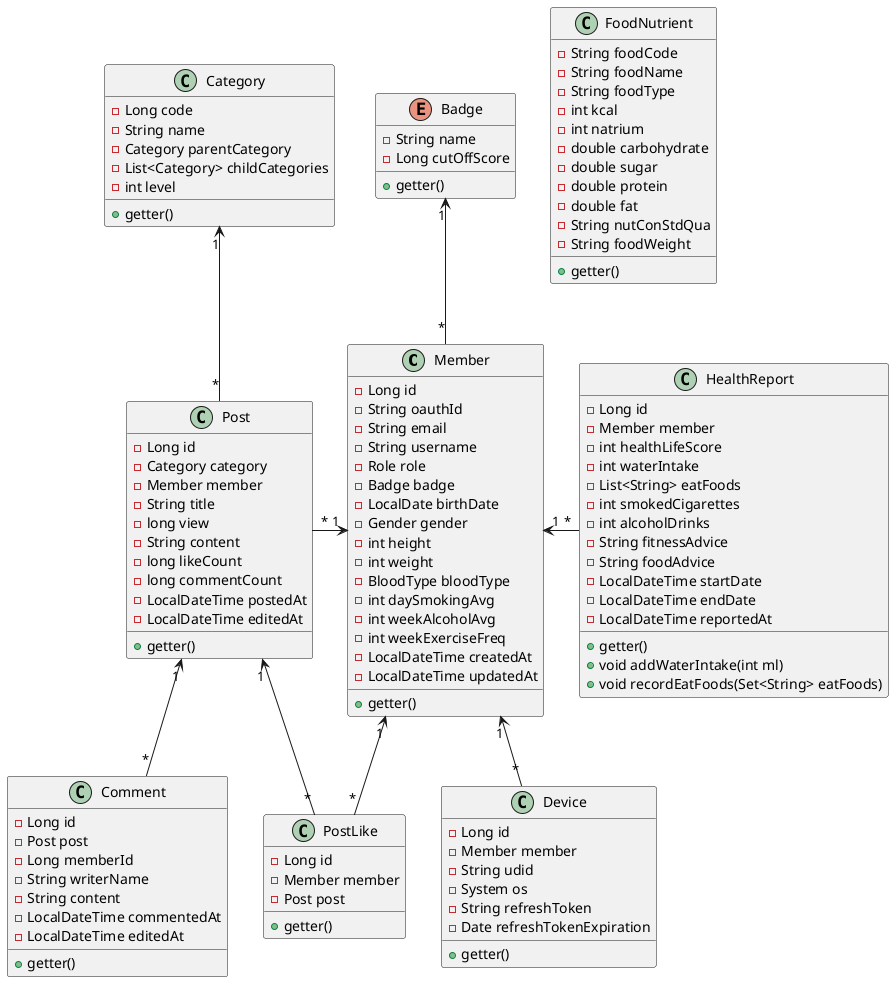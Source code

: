 @startuml

class Member {
    - Long id
    - String oauthId
    - String email
    - String username
    - Role role
    - Badge badge
    - LocalDate birthDate
    - Gender gender
    - int height
    - int weight
    - BloodType bloodType
    - int daySmokingAvg
    - int weekAlcoholAvg
    - int weekExerciseFreq
    - LocalDateTime createdAt
    - LocalDateTime updatedAt
    +getter()
}

enum Badge {
    - String name
    - Long cutOffScore
    +getter()
}

class Device {
    - Long id
    - Member member
    - String udid
    - System os
    - String refreshToken
    - Date refreshTokenExpiration
    +getter()
}

class HealthReport {
    - Long id
    - Member member
    - int healthLifeScore
    - int waterIntake
    - List<String> eatFoods
    - int smokedCigarettes
    - int alcoholDrinks
    - String fitnessAdvice
    - String foodAdvice
    - LocalDateTime startDate
    - LocalDateTime endDate
    - LocalDateTime reportedAt
    +getter()
    + void addWaterIntake(int ml)
    + void recordEatFoods(Set<String> eatFoods)
}

class FoodNutrient {
    - String foodCode
    - String foodName
    - String foodType
    - int kcal
    - int natrium
    - double carbohydrate
    - double sugar
    - double protein
    - double fat
    - String nutConStdQua
    - String foodWeight
    +getter()
}

class Post {
    - Long id
    - Category category
    - Member member
    - String title
    - long view
    - String content
    - long likeCount
    - long commentCount
    - LocalDateTime postedAt
    - LocalDateTime editedAt
    +getter()
}

class Category {
    - Long code
    - String name
    - Category parentCategory
    - List<Category> childCategories
    - int level
    +getter()
}

class PostLike {
    - Long id
    - Member member
    - Post post
    +getter()
}

class Comment {
    - Long id
    - Post post
    - Long memberId
    - String writerName
    - String content
    - LocalDateTime commentedAt
    - LocalDateTime editedAt
    +getter()
}

Member "*" -up-> "1" Badge
Device "*" -up-> "1" Member
HealthReport "*" -left-> "1" Member
Post "*" -up-> "1" Category
Post "*" -right-> "1" Member
PostLike "*" -up-> "1" Post
PostLike "*" -up-> "1" Member
Comment "*" -up-> "1" Post

@enduml
